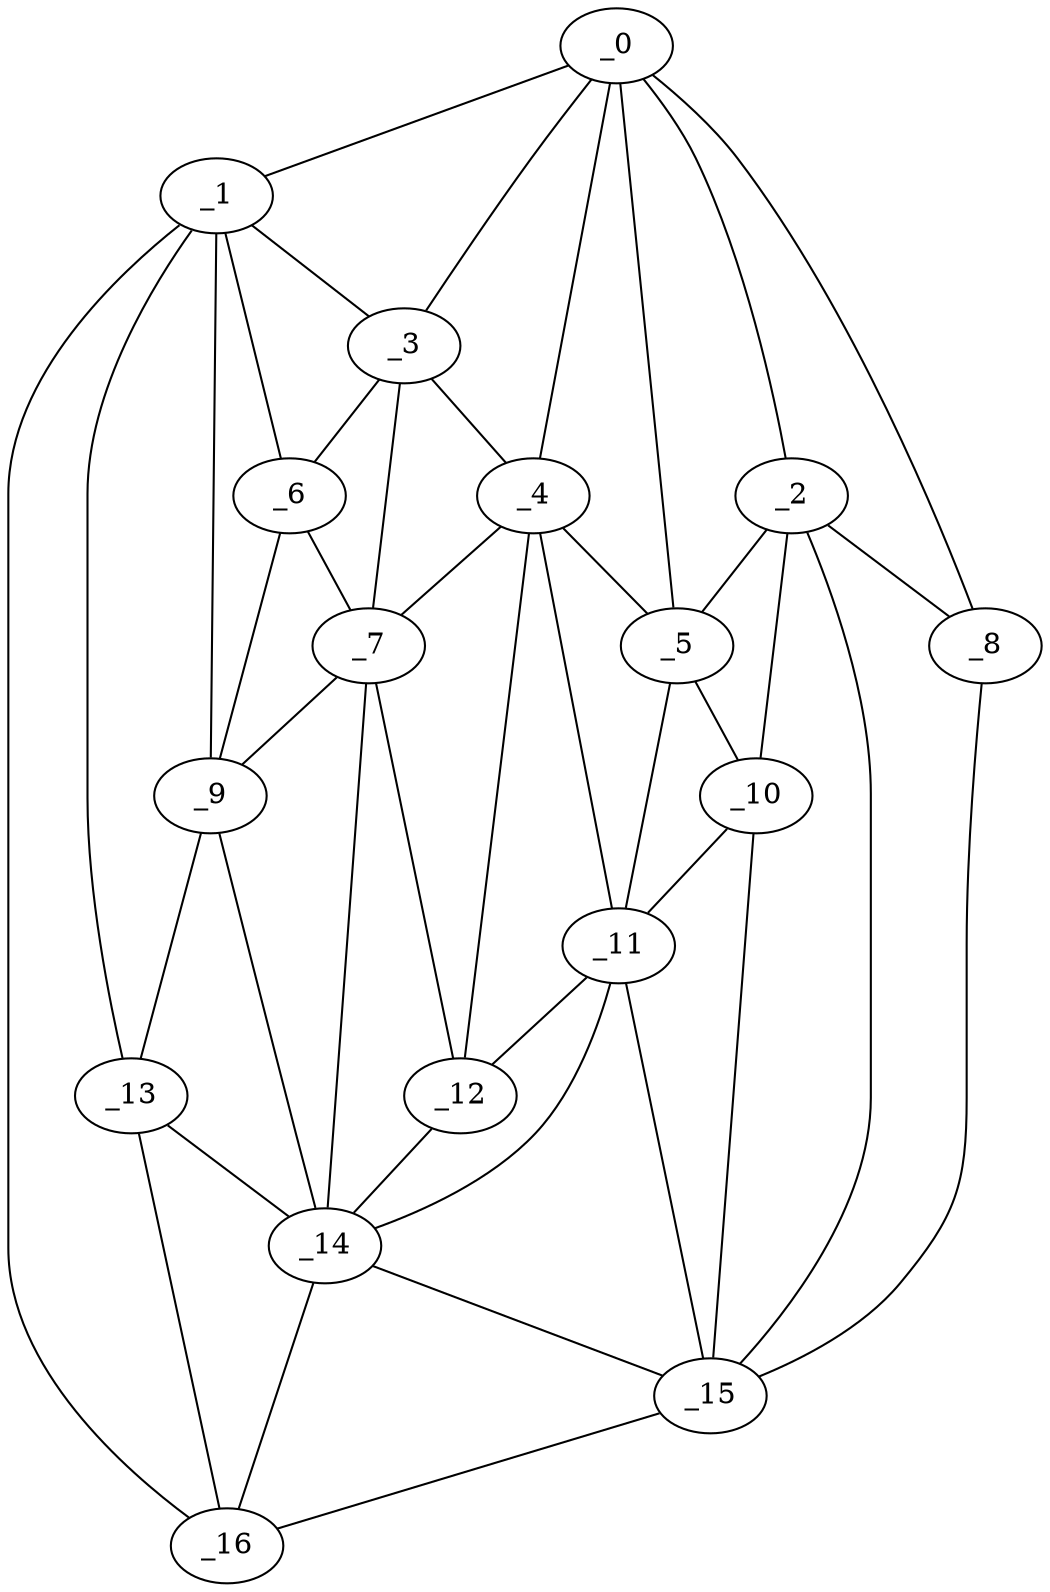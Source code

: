 graph "obj22__120.gxl" {
	_0	 [x=47,
		y=124];
	_1	 [x=49,
		y=10];
	_0 -- _1	 [valence=1];
	_2	 [x=64,
		y=103];
	_0 -- _2	 [valence=1];
	_3	 [x=65,
		y=71];
	_0 -- _3	 [valence=1];
	_4	 [x=65,
		y=84];
	_0 -- _4	 [valence=1];
	_5	 [x=65,
		y=92];
	_0 -- _5	 [valence=2];
	_8	 [x=72,
		y=123];
	_0 -- _8	 [valence=1];
	_1 -- _3	 [valence=2];
	_6	 [x=68,
		y=61];
	_1 -- _6	 [valence=1];
	_9	 [x=77,
		y=58];
	_1 -- _9	 [valence=2];
	_13	 [x=82,
		y=55];
	_1 -- _13	 [valence=2];
	_16	 [x=85,
		y=6];
	_1 -- _16	 [valence=1];
	_2 -- _5	 [valence=1];
	_2 -- _8	 [valence=2];
	_10	 [x=77,
		y=99];
	_2 -- _10	 [valence=1];
	_15	 [x=83,
		y=115];
	_2 -- _15	 [valence=2];
	_3 -- _4	 [valence=2];
	_3 -- _6	 [valence=2];
	_7	 [x=72,
		y=71];
	_3 -- _7	 [valence=2];
	_4 -- _5	 [valence=2];
	_4 -- _7	 [valence=1];
	_11	 [x=78,
		y=88];
	_4 -- _11	 [valence=2];
	_12	 [x=79,
		y=77];
	_4 -- _12	 [valence=2];
	_5 -- _10	 [valence=2];
	_5 -- _11	 [valence=2];
	_6 -- _7	 [valence=1];
	_6 -- _9	 [valence=2];
	_7 -- _9	 [valence=2];
	_7 -- _12	 [valence=2];
	_14	 [x=82,
		y=68];
	_7 -- _14	 [valence=2];
	_8 -- _15	 [valence=1];
	_9 -- _13	 [valence=2];
	_9 -- _14	 [valence=1];
	_10 -- _11	 [valence=2];
	_10 -- _15	 [valence=1];
	_11 -- _12	 [valence=1];
	_11 -- _14	 [valence=1];
	_11 -- _15	 [valence=2];
	_12 -- _14	 [valence=1];
	_13 -- _14	 [valence=2];
	_13 -- _16	 [valence=2];
	_14 -- _15	 [valence=2];
	_14 -- _16	 [valence=2];
	_15 -- _16	 [valence=1];
}

